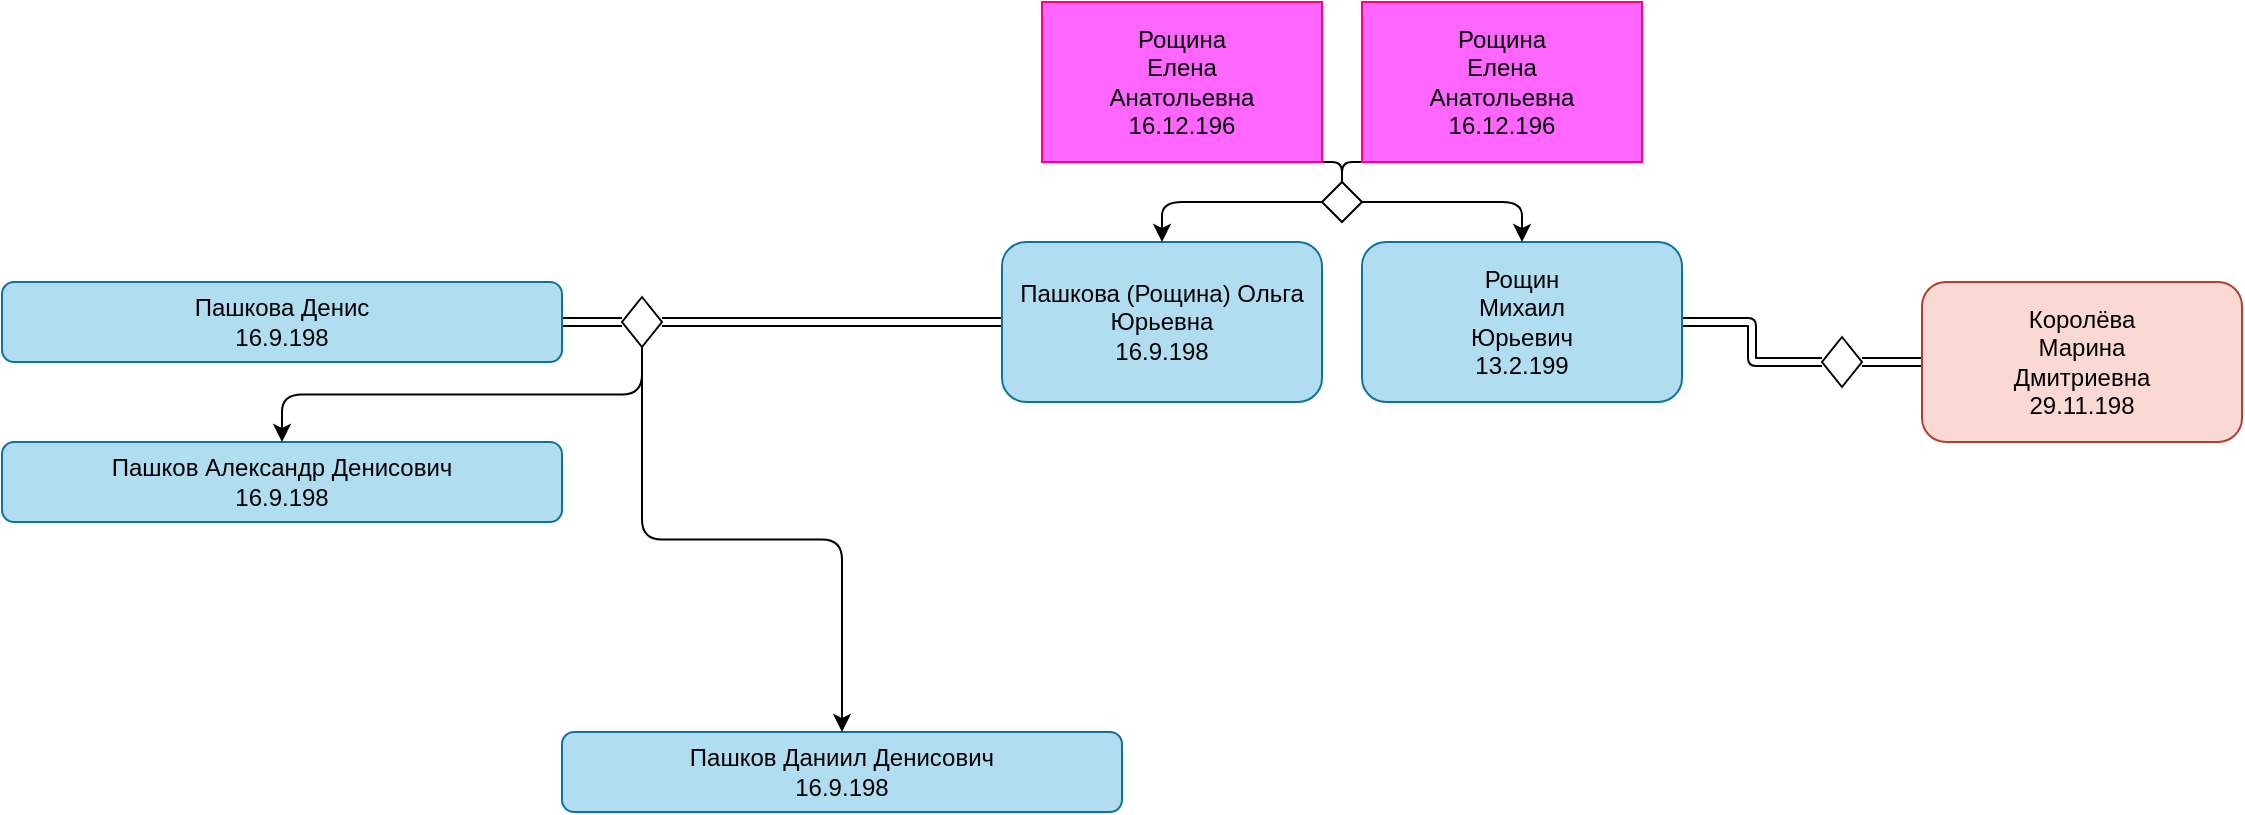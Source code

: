 <mxfile>
    <diagram id="Hp4wvWL8hNpsNjGSljE8" name="Page-1">
        <mxGraphModel dx="1582" dy="295" grid="1" gridSize="5" guides="1" tooltips="1" connect="1" arrows="1" fold="1" page="1" pageScale="1" pageWidth="850" pageHeight="1100" math="0" shadow="0">
            <root>
                <mxCell id="0"/>
                <mxCell id="1" parent="0"/>
                <mxCell id="44" style="edgeStyle=orthogonalEdgeStyle;html=1;exitX=1;exitY=0.5;exitDx=0;exitDy=0;entryX=0;entryY=0.5;entryDx=0;entryDy=0;shape=link;" parent="1" source="2" target="42" edge="1">
                    <mxGeometry relative="1" as="geometry"/>
                </mxCell>
                <mxCell id="2" value="Рощин&lt;br&gt;Михаил &lt;br&gt;Юрьевич&lt;br&gt;13.2.199" style="rounded=1;whiteSpace=wrap;html=1;fillColor=#b1ddf0;strokeColor=#10739e;fontColor=#000000;" parent="1" vertex="1">
                    <mxGeometry x="160" y="380" width="160" height="80" as="geometry"/>
                </mxCell>
                <mxCell id="43" style="edgeStyle=orthogonalEdgeStyle;html=1;exitX=0;exitY=0.5;exitDx=0;exitDy=0;entryX=1;entryY=0.5;entryDx=0;entryDy=0;shape=link;" parent="1" source="3" target="42" edge="1">
                    <mxGeometry relative="1" as="geometry"/>
                </mxCell>
                <mxCell id="3" value="Королёва&lt;br&gt;Марина&lt;br&gt;Дмитриевна&lt;br&gt;29.11.198" style="rounded=1;whiteSpace=wrap;html=1;fillColor=#fad9d5;strokeColor=#ae4132;fontColor=#000000;" parent="1" vertex="1">
                    <mxGeometry x="440" y="400" width="160" height="80" as="geometry"/>
                </mxCell>
                <mxCell id="33" style="edgeStyle=none;shape=link;html=1;exitX=0;exitY=0.5;exitDx=0;exitDy=0;entryX=1;entryY=0.5;entryDx=0;entryDy=0;" parent="1" source="8" target="32" edge="1">
                    <mxGeometry relative="1" as="geometry"/>
                </mxCell>
                <mxCell id="8" value="Пашкова (Рощина) Ольга Юрьевна&lt;br&gt;16.9.198" style="rounded=1;whiteSpace=wrap;html=1;fillColor=#b1ddf0;strokeColor=#10739e;fontColor=#000000;" parent="1" vertex="1">
                    <mxGeometry x="-20" y="380" width="160" height="80" as="geometry"/>
                </mxCell>
                <mxCell id="34" style="edgeStyle=none;shape=link;html=1;exitX=1;exitY=0.5;exitDx=0;exitDy=0;entryX=0;entryY=0.5;entryDx=0;entryDy=0;" parent="1" source="15" target="32" edge="1">
                    <mxGeometry relative="1" as="geometry"/>
                </mxCell>
                <mxCell id="15" value="Пашкова Денис&lt;br&gt;16.9.198" style="rounded=1;whiteSpace=wrap;html=1;fillColor=#b1ddf0;strokeColor=#10739e;fontColor=#000000;" parent="1" vertex="1">
                    <mxGeometry x="-520" y="400" width="280" height="40" as="geometry"/>
                </mxCell>
                <mxCell id="16" value="Пашков Даниил Денисович&lt;br&gt;16.9.198" style="rounded=1;whiteSpace=wrap;html=1;fillColor=#b1ddf0;strokeColor=#10739e;fontColor=#000000;" parent="1" vertex="1">
                    <mxGeometry x="-240" y="625" width="280" height="40" as="geometry"/>
                </mxCell>
                <mxCell id="17" value="Пашков Александр Денисович&lt;br&gt;16.9.198" style="rounded=1;whiteSpace=wrap;html=1;fillColor=#b1ddf0;strokeColor=#10739e;fontColor=#000000;" parent="1" vertex="1">
                    <mxGeometry x="-520" y="480" width="280" height="40" as="geometry"/>
                </mxCell>
                <mxCell id="35" style="edgeStyle=orthogonalEdgeStyle;html=1;exitX=0.5;exitY=1;exitDx=0;exitDy=0;entryX=0.5;entryY=0;entryDx=0;entryDy=0;" parent="1" source="32" target="16" edge="1">
                    <mxGeometry relative="1" as="geometry"/>
                </mxCell>
                <mxCell id="36" style="edgeStyle=orthogonalEdgeStyle;html=1;exitX=0.5;exitY=1;exitDx=0;exitDy=0;entryX=0.5;entryY=0;entryDx=0;entryDy=0;" parent="1" source="32" target="17" edge="1">
                    <mxGeometry relative="1" as="geometry"/>
                </mxCell>
                <mxCell id="32" value="" style="rhombus;whiteSpace=wrap;html=1;" parent="1" vertex="1">
                    <mxGeometry x="-210" y="407.5" width="20" height="25" as="geometry"/>
                </mxCell>
                <mxCell id="42" value="" style="rhombus;whiteSpace=wrap;html=1;" parent="1" vertex="1">
                    <mxGeometry x="390" y="427.5" width="20" height="25" as="geometry"/>
                </mxCell>
                <mxCell id="68" style="edgeStyle=orthogonalEdgeStyle;html=1;exitX=1;exitY=0.5;exitDx=0;exitDy=0;entryX=0.5;entryY=0;entryDx=0;entryDy=0;strokeColor=default;strokeWidth=1;fontColor=#000000;endArrow=classic;endFill=1;startSize=6;endSize=6;" edge="1" parent="1" source="61" target="2">
                    <mxGeometry relative="1" as="geometry"/>
                </mxCell>
                <mxCell id="69" style="edgeStyle=orthogonalEdgeStyle;html=1;exitX=0;exitY=0.5;exitDx=0;exitDy=0;entryX=0.5;entryY=0;entryDx=0;entryDy=0;strokeColor=default;strokeWidth=1;fontColor=#000000;endArrow=classic;endFill=1;startSize=6;endSize=6;" edge="1" parent="1" source="61" target="8">
                    <mxGeometry relative="1" as="geometry"/>
                </mxCell>
                <mxCell id="61" value="" style="rhombus;whiteSpace=wrap;html=1;fontColor=#000000;" vertex="1" parent="1">
                    <mxGeometry x="140" y="350" width="20" height="20" as="geometry"/>
                </mxCell>
                <mxCell id="74" style="edgeStyle=orthogonalEdgeStyle;html=1;exitX=0;exitY=1;exitDx=0;exitDy=0;entryX=0.5;entryY=0;entryDx=0;entryDy=0;strokeColor=default;strokeWidth=1;fontColor=#000000;endArrow=none;endFill=0;startSize=6;endSize=6;" edge="1" parent="1" source="70" target="61">
                    <mxGeometry relative="1" as="geometry"/>
                </mxCell>
                <mxCell id="70" value="Рощина&lt;br&gt;Елена&lt;br&gt;Анатольевна&lt;br&gt;16.12.196" style="rounded=0;whiteSpace=wrap;html=1;strokeColor=#FF0080;fontColor=#000000;fillColor=#FF66FF;" vertex="1" parent="1">
                    <mxGeometry x="160" y="260" width="140" height="80" as="geometry"/>
                </mxCell>
                <mxCell id="73" style="html=1;exitX=1;exitY=1;exitDx=0;exitDy=0;entryX=0.5;entryY=0;entryDx=0;entryDy=0;strokeColor=default;strokeWidth=1;fontColor=#000000;endArrow=none;endFill=0;startSize=6;endSize=6;edgeStyle=orthogonalEdgeStyle;" edge="1" parent="1" source="72" target="61">
                    <mxGeometry relative="1" as="geometry"/>
                </mxCell>
                <mxCell id="72" value="Рощина&lt;br&gt;Елена&lt;br&gt;Анатольевна&lt;br&gt;16.12.196" style="rounded=0;whiteSpace=wrap;html=1;strokeColor=#FF0080;fontColor=#000000;fillColor=#FF66FF;" vertex="1" parent="1">
                    <mxGeometry y="260" width="140" height="80" as="geometry"/>
                </mxCell>
            </root>
        </mxGraphModel>
    </diagram>
</mxfile>